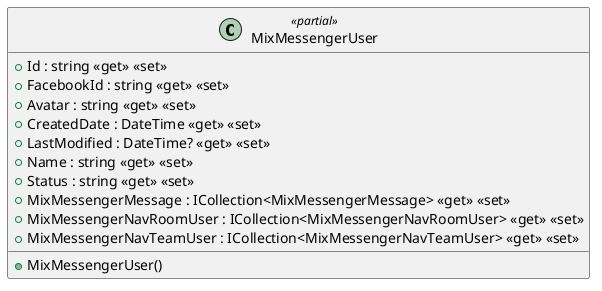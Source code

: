 @startuml
class MixMessengerUser <<partial>> {
    + MixMessengerUser()
    + Id : string <<get>> <<set>>
    + FacebookId : string <<get>> <<set>>
    + Avatar : string <<get>> <<set>>
    + CreatedDate : DateTime <<get>> <<set>>
    + LastModified : DateTime? <<get>> <<set>>
    + Name : string <<get>> <<set>>
    + Status : string <<get>> <<set>>
    + MixMessengerMessage : ICollection<MixMessengerMessage> <<get>> <<set>>
    + MixMessengerNavRoomUser : ICollection<MixMessengerNavRoomUser> <<get>> <<set>>
    + MixMessengerNavTeamUser : ICollection<MixMessengerNavTeamUser> <<get>> <<set>>
}
@enduml

